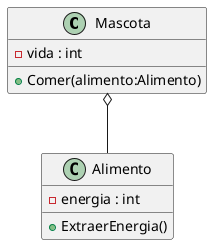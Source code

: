 @startuml pow

class Mascota{
    -vida : int
    +Comer(alimento:Alimento)
}
class Alimento{
    - energia : int
    + ExtraerEnergia()
}

Mascota o-- Alimento


@enduml